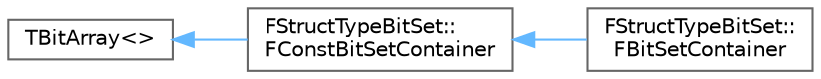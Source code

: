digraph "Graphical Class Hierarchy"
{
 // INTERACTIVE_SVG=YES
 // LATEX_PDF_SIZE
  bgcolor="transparent";
  edge [fontname=Helvetica,fontsize=10,labelfontname=Helvetica,labelfontsize=10];
  node [fontname=Helvetica,fontsize=10,shape=box,height=0.2,width=0.4];
  rankdir="LR";
  Node0 [id="Node000000",label="TBitArray\<\>",height=0.2,width=0.4,color="grey40", fillcolor="white", style="filled",URL="$d5/d67/classTBitArray.html",tooltip=" "];
  Node0 -> Node1 [id="edge6209_Node000000_Node000001",dir="back",color="steelblue1",style="solid",tooltip=" "];
  Node1 [id="Node000001",label="FStructTypeBitSet::\lFConstBitSetContainer",height=0.2,width=0.4,color="grey40", fillcolor="white", style="filled",URL="$d2/d7a/structFStructTypeBitSet_1_1FConstBitSetContainer.html",tooltip="A constant bitset container that extends TBitArray<> with additional utilities."];
  Node1 -> Node2 [id="edge6210_Node000001_Node000002",dir="back",color="steelblue1",style="solid",tooltip=" "];
  Node2 [id="Node000002",label="FStructTypeBitSet::\lFBitSetContainer",height=0.2,width=0.4,color="grey40", fillcolor="white", style="filled",URL="$d6/daa/structFStructTypeBitSet_1_1FBitSetContainer.html",tooltip="A mutable extension of FConstBitSetContainer, adding methods for modifying bits."];
}
